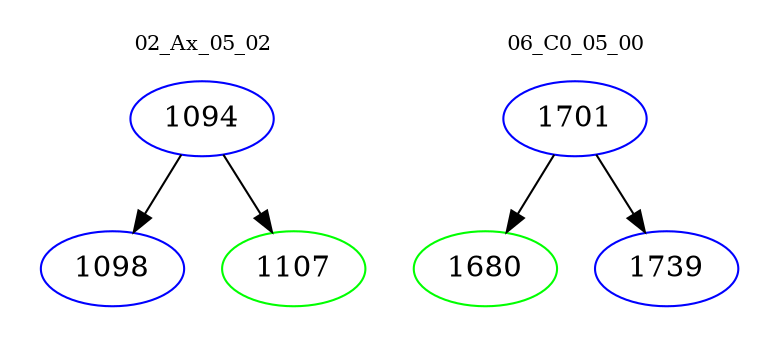 digraph{
subgraph cluster_0 {
color = white
label = "02_Ax_05_02";
fontsize=10;
T0_1094 [label="1094", color="blue"]
T0_1094 -> T0_1098 [color="black"]
T0_1098 [label="1098", color="blue"]
T0_1094 -> T0_1107 [color="black"]
T0_1107 [label="1107", color="green"]
}
subgraph cluster_1 {
color = white
label = "06_C0_05_00";
fontsize=10;
T1_1701 [label="1701", color="blue"]
T1_1701 -> T1_1680 [color="black"]
T1_1680 [label="1680", color="green"]
T1_1701 -> T1_1739 [color="black"]
T1_1739 [label="1739", color="blue"]
}
}
